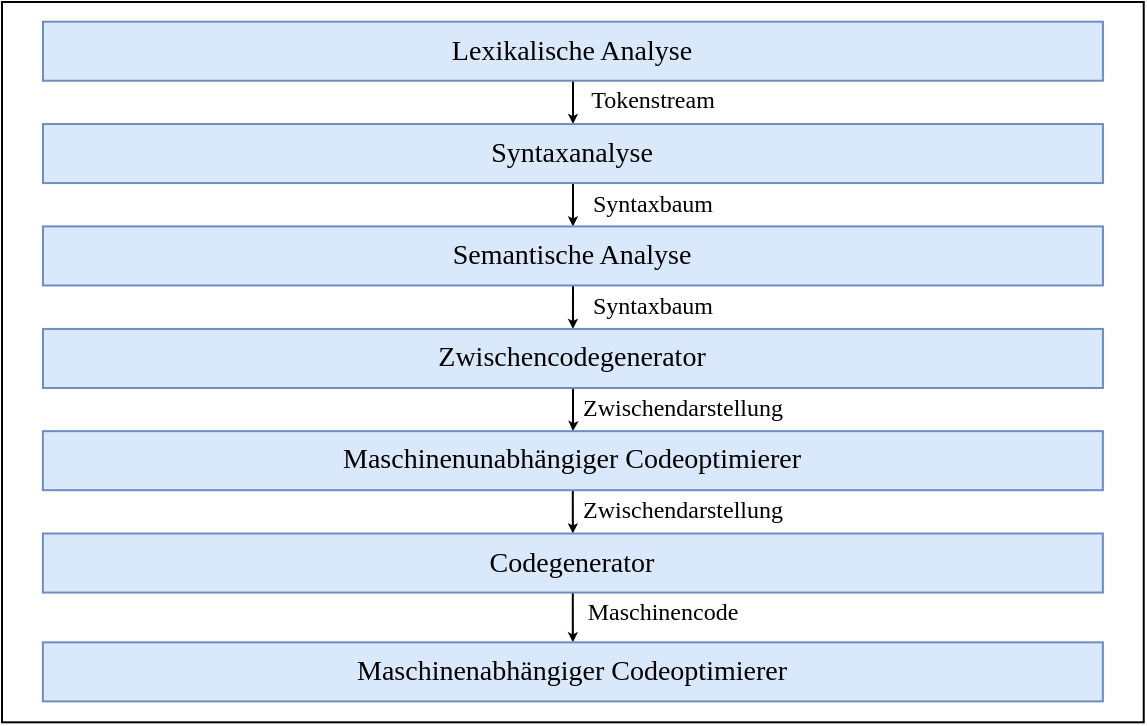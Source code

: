 <mxfile version="14.6.6" type="device"><diagram id="4k-lRODb3RELYkIxD9ja" name="Page-1"><mxGraphModel dx="654" dy="845" grid="1" gridSize="10" guides="1" tooltips="1" connect="1" arrows="1" fold="1" page="1" pageScale="1" pageWidth="827" pageHeight="1169" math="0" shadow="0"><root><mxCell id="0"/><mxCell id="1" parent="0"/><mxCell id="Wx5AXH81_rdGIW94LRel-26" value="tim" style="rounded=0;whiteSpace=wrap;html=1;fontSize=14;fontFamily=Times New Roman;spacing=0;" parent="1" vertex="1"><mxGeometry x="120" y="30" width="570.865" height="360.16" as="geometry"/></mxCell><mxCell id="Wx5AXH81_rdGIW94LRel-17" style="edgeStyle=orthogonalEdgeStyle;rounded=0;orthogonalLoop=1;jettySize=auto;html=1;fontSize=14;jumpSize=6;startSize=6;endSize=2;fontFamily=Times New Roman;" parent="1" source="Wx5AXH81_rdGIW94LRel-1" target="Wx5AXH81_rdGIW94LRel-3" edge="1"><mxGeometry relative="1" as="geometry"/></mxCell><mxCell id="Wx5AXH81_rdGIW94LRel-1" value="Lexikalische Analyse" style="rounded=0;whiteSpace=wrap;html=1;fontSize=14;fillColor=#dae8fc;strokeColor=#6c8ebf;fontFamily=Times New Roman;" parent="1" vertex="1"><mxGeometry x="140.472" y="39.845" width="530" height="29.527" as="geometry"/></mxCell><mxCell id="Wx5AXH81_rdGIW94LRel-18" style="edgeStyle=orthogonalEdgeStyle;rounded=0;orthogonalLoop=1;jettySize=auto;html=1;entryX=0.5;entryY=0;entryDx=0;entryDy=0;fontSize=14;jumpSize=6;startSize=1;endSize=2;fontFamily=Times New Roman;" parent="1" source="Wx5AXH81_rdGIW94LRel-3" target="Wx5AXH81_rdGIW94LRel-5" edge="1"><mxGeometry relative="1" as="geometry"/></mxCell><mxCell id="Wx5AXH81_rdGIW94LRel-3" value="Syntaxanalyse" style="rounded=0;whiteSpace=wrap;html=1;fontSize=14;fillColor=#dae8fc;strokeColor=#6c8ebf;fontFamily=Times New Roman;" parent="1" vertex="1"><mxGeometry x="140.472" y="91.026" width="530" height="29.527" as="geometry"/></mxCell><mxCell id="Wx5AXH81_rdGIW94LRel-4" value="Tokenstream" style="text;html=1;align=center;verticalAlign=middle;resizable=0;points=[];autosize=1;fontSize=12;fontFamily=Times New Roman;" parent="1" vertex="1"><mxGeometry x="405" y="69.37" width="80" height="20" as="geometry"/></mxCell><mxCell id="Wx5AXH81_rdGIW94LRel-19" style="edgeStyle=orthogonalEdgeStyle;rounded=0;orthogonalLoop=1;jettySize=auto;html=1;entryX=0.5;entryY=0;entryDx=0;entryDy=0;fontSize=14;jumpSize=6;startSize=1;endSize=2;fontFamily=Times New Roman;" parent="1" source="Wx5AXH81_rdGIW94LRel-5" target="Wx5AXH81_rdGIW94LRel-7" edge="1"><mxGeometry relative="1" as="geometry"/></mxCell><mxCell id="Wx5AXH81_rdGIW94LRel-5" value="Semantische Analyse" style="rounded=0;whiteSpace=wrap;html=1;fontSize=14;fillColor=#dae8fc;strokeColor=#6c8ebf;fontFamily=Times New Roman;" parent="1" vertex="1"><mxGeometry x="140.472" y="142.207" width="530" height="29.527" as="geometry"/></mxCell><mxCell id="Wx5AXH81_rdGIW94LRel-6" value="Syntaxbaum" style="text;html=1;align=center;verticalAlign=middle;resizable=0;points=[];autosize=1;fontSize=12;fontFamily=Times New Roman;" parent="1" vertex="1"><mxGeometry x="405" y="120.55" width="80" height="20" as="geometry"/></mxCell><mxCell id="Wx5AXH81_rdGIW94LRel-20" style="edgeStyle=orthogonalEdgeStyle;rounded=0;orthogonalLoop=1;jettySize=auto;html=1;fontSize=14;jumpSize=6;startSize=1;endSize=2;fontFamily=Times New Roman;" parent="1" source="Wx5AXH81_rdGIW94LRel-7" target="Wx5AXH81_rdGIW94LRel-9" edge="1"><mxGeometry relative="1" as="geometry"/></mxCell><mxCell id="Wx5AXH81_rdGIW94LRel-7" value="Zwischencodegenerator" style="rounded=0;whiteSpace=wrap;html=1;fontSize=14;fillColor=#dae8fc;strokeColor=#6c8ebf;fontFamily=Times New Roman;" parent="1" vertex="1"><mxGeometry x="140.472" y="193.464" width="530" height="29.527" as="geometry"/></mxCell><mxCell id="Wx5AXH81_rdGIW94LRel-8" value="Syntaxbaum" style="text;html=1;align=center;verticalAlign=middle;resizable=0;points=[];autosize=1;fontSize=12;fontFamily=Times New Roman;" parent="1" vertex="1"><mxGeometry x="405" y="171.73" width="80" height="20" as="geometry"/></mxCell><mxCell id="Wx5AXH81_rdGIW94LRel-21" style="edgeStyle=orthogonalEdgeStyle;rounded=0;orthogonalLoop=1;jettySize=auto;html=1;entryX=0.5;entryY=0;entryDx=0;entryDy=0;fontSize=14;jumpSize=6;startSize=1;endSize=2;fontFamily=Times New Roman;" parent="1" source="Wx5AXH81_rdGIW94LRel-9" target="Wx5AXH81_rdGIW94LRel-11" edge="1"><mxGeometry relative="1" as="geometry"/></mxCell><mxCell id="Wx5AXH81_rdGIW94LRel-9" value="Maschinenunabhängiger Codeoptimierer" style="rounded=0;whiteSpace=wrap;html=1;fontSize=14;fillColor=#dae8fc;strokeColor=#6c8ebf;fontFamily=Times New Roman;" parent="1" vertex="1"><mxGeometry x="140.44" y="244.569" width="530" height="29.527" as="geometry"/></mxCell><mxCell id="Wx5AXH81_rdGIW94LRel-10" value="Zwischendarstellung" style="text;html=1;align=center;verticalAlign=middle;resizable=0;points=[];autosize=1;fontSize=12;fontFamily=Times New Roman;" parent="1" vertex="1"><mxGeometry x="400" y="222.99" width="120" height="20" as="geometry"/></mxCell><mxCell id="Wx5AXH81_rdGIW94LRel-22" style="edgeStyle=orthogonalEdgeStyle;rounded=0;orthogonalLoop=1;jettySize=auto;html=1;entryX=0.5;entryY=0;entryDx=0;entryDy=0;fontSize=14;jumpSize=6;startSize=1;endSize=2;fontFamily=Times New Roman;" parent="1" source="Wx5AXH81_rdGIW94LRel-11" target="Wx5AXH81_rdGIW94LRel-14" edge="1"><mxGeometry relative="1" as="geometry"/></mxCell><mxCell id="Wx5AXH81_rdGIW94LRel-11" value="Codegenerator" style="rounded=0;whiteSpace=wrap;html=1;fontSize=14;fillColor=#dae8fc;strokeColor=#6c8ebf;fontFamily=Times New Roman;" parent="1" vertex="1"><mxGeometry x="140.44" y="295.75" width="530" height="29.527" as="geometry"/></mxCell><mxCell id="Wx5AXH81_rdGIW94LRel-12" value="Zwischendarstellung" style="text;html=1;align=center;verticalAlign=middle;resizable=0;points=[];autosize=1;fontSize=12;fontFamily=Times New Roman;" parent="1" vertex="1"><mxGeometry x="400" y="274.1" width="120" height="20" as="geometry"/></mxCell><mxCell id="Wx5AXH81_rdGIW94LRel-14" value="Maschinenabhängiger Codeoptimierer" style="rounded=0;whiteSpace=wrap;html=1;fontSize=14;fillColor=#dae8fc;strokeColor=#6c8ebf;fontFamily=Times New Roman;" parent="1" vertex="1"><mxGeometry x="140.44" y="350.164" width="530" height="29.527" as="geometry"/></mxCell><mxCell id="Wx5AXH81_rdGIW94LRel-15" value="Maschinencode" style="text;html=1;align=center;verticalAlign=middle;resizable=0;points=[];autosize=1;fontSize=12;fontFamily=Times New Roman;" parent="1" vertex="1"><mxGeometry x="405" y="325.28" width="90" height="20" as="geometry"/></mxCell></root></mxGraphModel></diagram></mxfile>